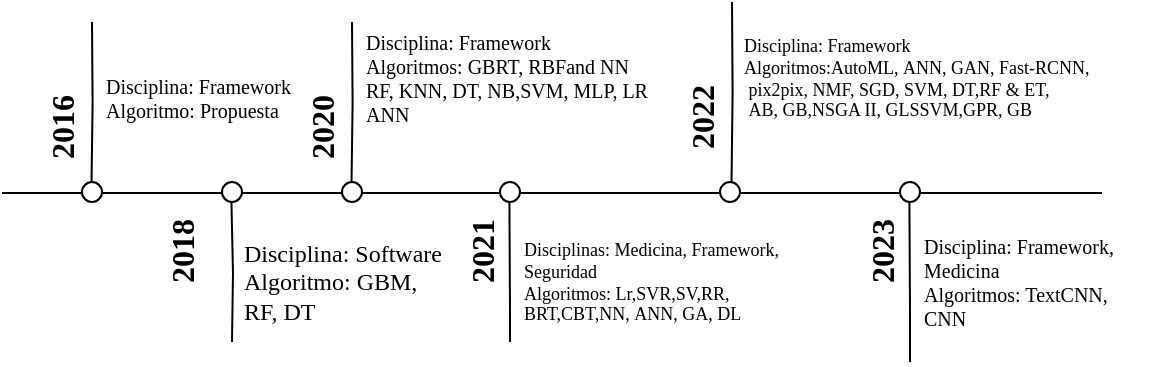 <mxfile version="21.6.6" type="github">
  <diagram name="Página-1" id="ZCP97-IscQOvUgEMdar5">
    <mxGraphModel dx="1242" dy="797" grid="1" gridSize="10" guides="1" tooltips="1" connect="1" arrows="1" fold="1" page="1" pageScale="1" pageWidth="827" pageHeight="1169" math="0" shadow="0">
      <root>
        <mxCell id="0" />
        <mxCell id="1" parent="0" />
        <mxCell id="w9EwqpVaOniHVSeOjN3I-1" value="" style="endArrow=none;html=1;rounded=0;edgeStyle=orthogonalEdgeStyle;fontFamily=Times New Roman;" edge="1" parent="1">
          <mxGeometry width="50" height="50" relative="1" as="geometry">
            <mxPoint x="90" y="405.5" as="sourcePoint" />
            <mxPoint x="470" y="405.5" as="targetPoint" />
            <Array as="points">
              <mxPoint x="640" y="405" />
              <mxPoint x="640" y="405" />
            </Array>
          </mxGeometry>
        </mxCell>
        <mxCell id="w9EwqpVaOniHVSeOjN3I-2" value="" style="ellipse;whiteSpace=wrap;html=1;aspect=fixed;fontFamily=Times New Roman;" vertex="1" parent="1">
          <mxGeometry x="130" y="400" width="10" height="10" as="geometry" />
        </mxCell>
        <mxCell id="w9EwqpVaOniHVSeOjN3I-3" value="&lt;font size=&quot;1&quot; style=&quot;&quot;&gt;&lt;b style=&quot;font-size: 16px;&quot;&gt;2016&lt;/b&gt;&lt;/font&gt;" style="text;html=1;align=center;verticalAlign=middle;resizable=0;points=[];autosize=1;strokeColor=none;fillColor=none;rotation=-90;fontFamily=Times New Roman;" vertex="1" parent="1">
          <mxGeometry x="90" y="358" width="60" height="30" as="geometry" />
        </mxCell>
        <mxCell id="w9EwqpVaOniHVSeOjN3I-4" value="" style="endArrow=none;html=1;rounded=0;edgeStyle=orthogonalEdgeStyle;fontFamily=Times New Roman;" edge="1" parent="1">
          <mxGeometry width="50" height="50" relative="1" as="geometry">
            <mxPoint x="134.76" y="400" as="sourcePoint" />
            <mxPoint x="135" y="320" as="targetPoint" />
          </mxGeometry>
        </mxCell>
        <mxCell id="w9EwqpVaOniHVSeOjN3I-5" value="&lt;font style=&quot;font-size: 10px;&quot;&gt;Disciplina: Framework&lt;br style=&quot;font-size: 10px;&quot;&gt;Algoritmo: Propuesta&lt;/font&gt;" style="text;html=1;align=left;verticalAlign=middle;resizable=0;points=[];autosize=1;strokeColor=none;fillColor=none;fontSize=10;fontFamily=Times New Roman;" vertex="1" parent="1">
          <mxGeometry x="140" y="338" width="120" height="40" as="geometry" />
        </mxCell>
        <mxCell id="w9EwqpVaOniHVSeOjN3I-6" value="" style="ellipse;whiteSpace=wrap;html=1;aspect=fixed;fontFamily=Times New Roman;" vertex="1" parent="1">
          <mxGeometry x="200" y="400" width="10" height="10" as="geometry" />
        </mxCell>
        <mxCell id="w9EwqpVaOniHVSeOjN3I-7" value="" style="endArrow=none;html=1;rounded=0;edgeStyle=orthogonalEdgeStyle;fontFamily=Times New Roman;" edge="1" parent="1">
          <mxGeometry width="50" height="50" relative="1" as="geometry">
            <mxPoint x="205" y="480" as="sourcePoint" />
            <mxPoint x="204.71" y="410" as="targetPoint" />
          </mxGeometry>
        </mxCell>
        <mxCell id="w9EwqpVaOniHVSeOjN3I-8" value="&lt;font size=&quot;1&quot; style=&quot;&quot;&gt;&lt;b style=&quot;font-size: 16px;&quot;&gt;2018&lt;/b&gt;&lt;/font&gt;" style="text;html=1;align=center;verticalAlign=middle;resizable=0;points=[];autosize=1;strokeColor=none;fillColor=none;rotation=-90;fontFamily=Times New Roman;" vertex="1" parent="1">
          <mxGeometry x="150" y="420" width="60" height="30" as="geometry" />
        </mxCell>
        <mxCell id="w9EwqpVaOniHVSeOjN3I-9" value="&lt;font style=&quot;font-size: 12px;&quot;&gt;Disciplina: Software&lt;br style=&quot;font-size: 12px;&quot;&gt;Algoritmo:&amp;nbsp;GBM, &lt;br style=&quot;font-size: 12px;&quot;&gt;RF, DT&lt;/font&gt;" style="text;html=1;align=left;verticalAlign=middle;resizable=0;points=[];autosize=1;strokeColor=none;fillColor=none;fontSize=12;fontFamily=Times New Roman;" vertex="1" parent="1">
          <mxGeometry x="209" y="420" width="120" height="60" as="geometry" />
        </mxCell>
        <mxCell id="w9EwqpVaOniHVSeOjN3I-10" value="" style="ellipse;whiteSpace=wrap;html=1;aspect=fixed;fontFamily=Times New Roman;" vertex="1" parent="1">
          <mxGeometry x="260" y="400" width="10" height="10" as="geometry" />
        </mxCell>
        <mxCell id="w9EwqpVaOniHVSeOjN3I-11" value="&lt;font size=&quot;1&quot; style=&quot;&quot;&gt;&lt;b style=&quot;font-size: 16px;&quot;&gt;2020&lt;/b&gt;&lt;/font&gt;" style="text;html=1;align=center;verticalAlign=middle;resizable=0;points=[];autosize=1;strokeColor=none;fillColor=none;rotation=-90;fontFamily=Times New Roman;" vertex="1" parent="1">
          <mxGeometry x="220" y="358" width="60" height="30" as="geometry" />
        </mxCell>
        <mxCell id="w9EwqpVaOniHVSeOjN3I-12" value="" style="endArrow=none;html=1;rounded=0;edgeStyle=orthogonalEdgeStyle;fontFamily=Times New Roman;" edge="1" parent="1">
          <mxGeometry width="50" height="50" relative="1" as="geometry">
            <mxPoint x="264.76" y="400" as="sourcePoint" />
            <mxPoint x="265" y="320" as="targetPoint" />
          </mxGeometry>
        </mxCell>
        <mxCell id="w9EwqpVaOniHVSeOjN3I-13" value="&lt;font style=&quot;font-size: 10px;&quot;&gt;Disciplina: Framework&lt;br style=&quot;font-size: 10px;&quot;&gt;Algoritmos:&amp;nbsp;GBRT, R&lt;span style=&quot;background-color: initial; font-size: 10px;&quot;&gt;BFand NN&amp;nbsp;&lt;/span&gt;&lt;br style=&quot;font-size: 10px;&quot;&gt;&lt;/font&gt;&lt;font style=&quot;font-size: 10px;&quot;&gt;RF, KNN, DT, NB,SVM, MLP, LR&lt;br style=&quot;font-size: 10px;&quot;&gt;ANN&lt;/font&gt;" style="text;html=1;align=left;verticalAlign=middle;resizable=0;points=[];autosize=1;strokeColor=none;fillColor=none;fontSize=10;fontFamily=Times New Roman;" vertex="1" parent="1">
          <mxGeometry x="270" y="318" width="160" height="60" as="geometry" />
        </mxCell>
        <mxCell id="w9EwqpVaOniHVSeOjN3I-14" value="" style="ellipse;whiteSpace=wrap;html=1;aspect=fixed;fontFamily=Times New Roman;" vertex="1" parent="1">
          <mxGeometry x="339" y="400" width="10" height="10" as="geometry" />
        </mxCell>
        <mxCell id="w9EwqpVaOniHVSeOjN3I-15" value="" style="endArrow=none;html=1;rounded=0;edgeStyle=orthogonalEdgeStyle;fontFamily=Times New Roman;" edge="1" parent="1">
          <mxGeometry width="50" height="50" relative="1" as="geometry">
            <mxPoint x="344" y="480" as="sourcePoint" />
            <mxPoint x="343.71" y="410" as="targetPoint" />
            <Array as="points">
              <mxPoint x="344" y="465" />
            </Array>
          </mxGeometry>
        </mxCell>
        <mxCell id="w9EwqpVaOniHVSeOjN3I-16" value="&lt;font size=&quot;1&quot; style=&quot;&quot;&gt;&lt;b style=&quot;font-size: 16px;&quot;&gt;2021&lt;br&gt;&lt;/b&gt;&lt;/font&gt;" style="text;html=1;align=center;verticalAlign=middle;resizable=0;points=[];autosize=1;strokeColor=none;fillColor=none;rotation=-90;fontFamily=Times New Roman;" vertex="1" parent="1">
          <mxGeometry x="300" y="420" width="60" height="30" as="geometry" />
        </mxCell>
        <mxCell id="w9EwqpVaOniHVSeOjN3I-17" value="Disciplinas: Medicina, Framework,&lt;br&gt;Seguridad&lt;br style=&quot;font-size: 9px;&quot;&gt;Algoritmos:&amp;nbsp;Lr,SVR,SV,RR,&lt;br style=&quot;font-size: 9px;&quot;&gt;&lt;div style=&quot;font-size: 9px;&quot;&gt;&lt;span style=&quot;background-color: initial; font-size: 9px;&quot;&gt;BRT,CBT,NN,&amp;nbsp;&lt;/span&gt;&lt;span style=&quot;background-color: initial;&quot;&gt;ANN,&amp;nbsp;&lt;/span&gt;&lt;span style=&quot;background-color: initial;&quot;&gt;GA, DL&lt;/span&gt;&lt;/div&gt;" style="text;html=1;align=left;verticalAlign=middle;resizable=0;points=[];autosize=1;strokeColor=none;fillColor=none;fontSize=9;fontFamily=Times New Roman;" vertex="1" parent="1">
          <mxGeometry x="349" y="420" width="150" height="60" as="geometry" />
        </mxCell>
        <mxCell id="w9EwqpVaOniHVSeOjN3I-18" value="" style="ellipse;whiteSpace=wrap;html=1;aspect=fixed;fontFamily=Times New Roman;" vertex="1" parent="1">
          <mxGeometry x="449" y="400" width="10" height="10" as="geometry" />
        </mxCell>
        <mxCell id="w9EwqpVaOniHVSeOjN3I-19" value="&lt;font size=&quot;1&quot; style=&quot;&quot;&gt;&lt;b style=&quot;font-size: 16px;&quot;&gt;2022&lt;/b&gt;&lt;/font&gt;" style="text;html=1;align=center;verticalAlign=middle;resizable=0;points=[];autosize=1;strokeColor=none;fillColor=none;rotation=-90;fontFamily=Times New Roman;" vertex="1" parent="1">
          <mxGeometry x="410" y="353" width="60" height="30" as="geometry" />
        </mxCell>
        <mxCell id="w9EwqpVaOniHVSeOjN3I-20" value="" style="endArrow=none;html=1;rounded=0;edgeStyle=orthogonalEdgeStyle;fontFamily=Times New Roman;" edge="1" parent="1">
          <mxGeometry width="50" height="50" relative="1" as="geometry">
            <mxPoint x="454.76" y="400" as="sourcePoint" />
            <mxPoint x="455" y="310" as="targetPoint" />
          </mxGeometry>
        </mxCell>
        <mxCell id="w9EwqpVaOniHVSeOjN3I-21" value="Disciplina: Framework&lt;br style=&quot;font-size: 9px;&quot;&gt;Algoritmos:AutoML,&amp;nbsp;ANN,&amp;nbsp;GAN, Fast-RCNN,&lt;br style=&quot;font-size: 9px;&quot;&gt;&amp;nbsp;pix2pix,&amp;nbsp;NMF, SGD,&amp;nbsp;SVM, DT,RF &amp;amp; ET,&lt;br style=&quot;font-size: 9px;&quot;&gt;&amp;nbsp;AB, GB,NSGA II, GLSSVM,GPR, GB" style="text;html=1;align=left;verticalAlign=middle;resizable=0;points=[];autosize=1;strokeColor=none;fillColor=none;fontSize=9;fontFamily=Times New Roman;" vertex="1" parent="1">
          <mxGeometry x="459" y="318" width="200" height="60" as="geometry" />
        </mxCell>
        <mxCell id="w9EwqpVaOniHVSeOjN3I-22" value="" style="ellipse;whiteSpace=wrap;html=1;aspect=fixed;fontFamily=Times New Roman;" vertex="1" parent="1">
          <mxGeometry x="539" y="400" width="10" height="10" as="geometry" />
        </mxCell>
        <mxCell id="w9EwqpVaOniHVSeOjN3I-23" value="" style="endArrow=none;html=1;rounded=0;edgeStyle=orthogonalEdgeStyle;fontFamily=Times New Roman;" edge="1" parent="1">
          <mxGeometry width="50" height="50" relative="1" as="geometry">
            <mxPoint x="544" y="490" as="sourcePoint" />
            <mxPoint x="543.71" y="410" as="targetPoint" />
            <Array as="points">
              <mxPoint x="544" y="465" />
            </Array>
          </mxGeometry>
        </mxCell>
        <mxCell id="w9EwqpVaOniHVSeOjN3I-24" value="&lt;font size=&quot;1&quot; style=&quot;&quot;&gt;&lt;b style=&quot;font-size: 16px;&quot;&gt;2023&lt;br&gt;&lt;/b&gt;&lt;/font&gt;" style="text;html=1;align=center;verticalAlign=middle;resizable=0;points=[];autosize=1;strokeColor=none;fillColor=none;rotation=-90;fontFamily=Times New Roman;" vertex="1" parent="1">
          <mxGeometry x="500" y="420" width="60" height="30" as="geometry" />
        </mxCell>
        <mxCell id="w9EwqpVaOniHVSeOjN3I-25" value="Disciplina: Framework, &lt;br style=&quot;font-size: 10px;&quot;&gt;Medicina&lt;br style=&quot;font-size: 10px;&quot;&gt;Algoritmos: TextCNN, &lt;br style=&quot;font-size: 10px;&quot;&gt;CNN" style="text;html=1;align=left;verticalAlign=middle;resizable=0;points=[];autosize=1;strokeColor=none;fillColor=none;fontSize=10;fontFamily=Times New Roman;" vertex="1" parent="1">
          <mxGeometry x="549" y="420" width="120" height="60" as="geometry" />
        </mxCell>
      </root>
    </mxGraphModel>
  </diagram>
</mxfile>
